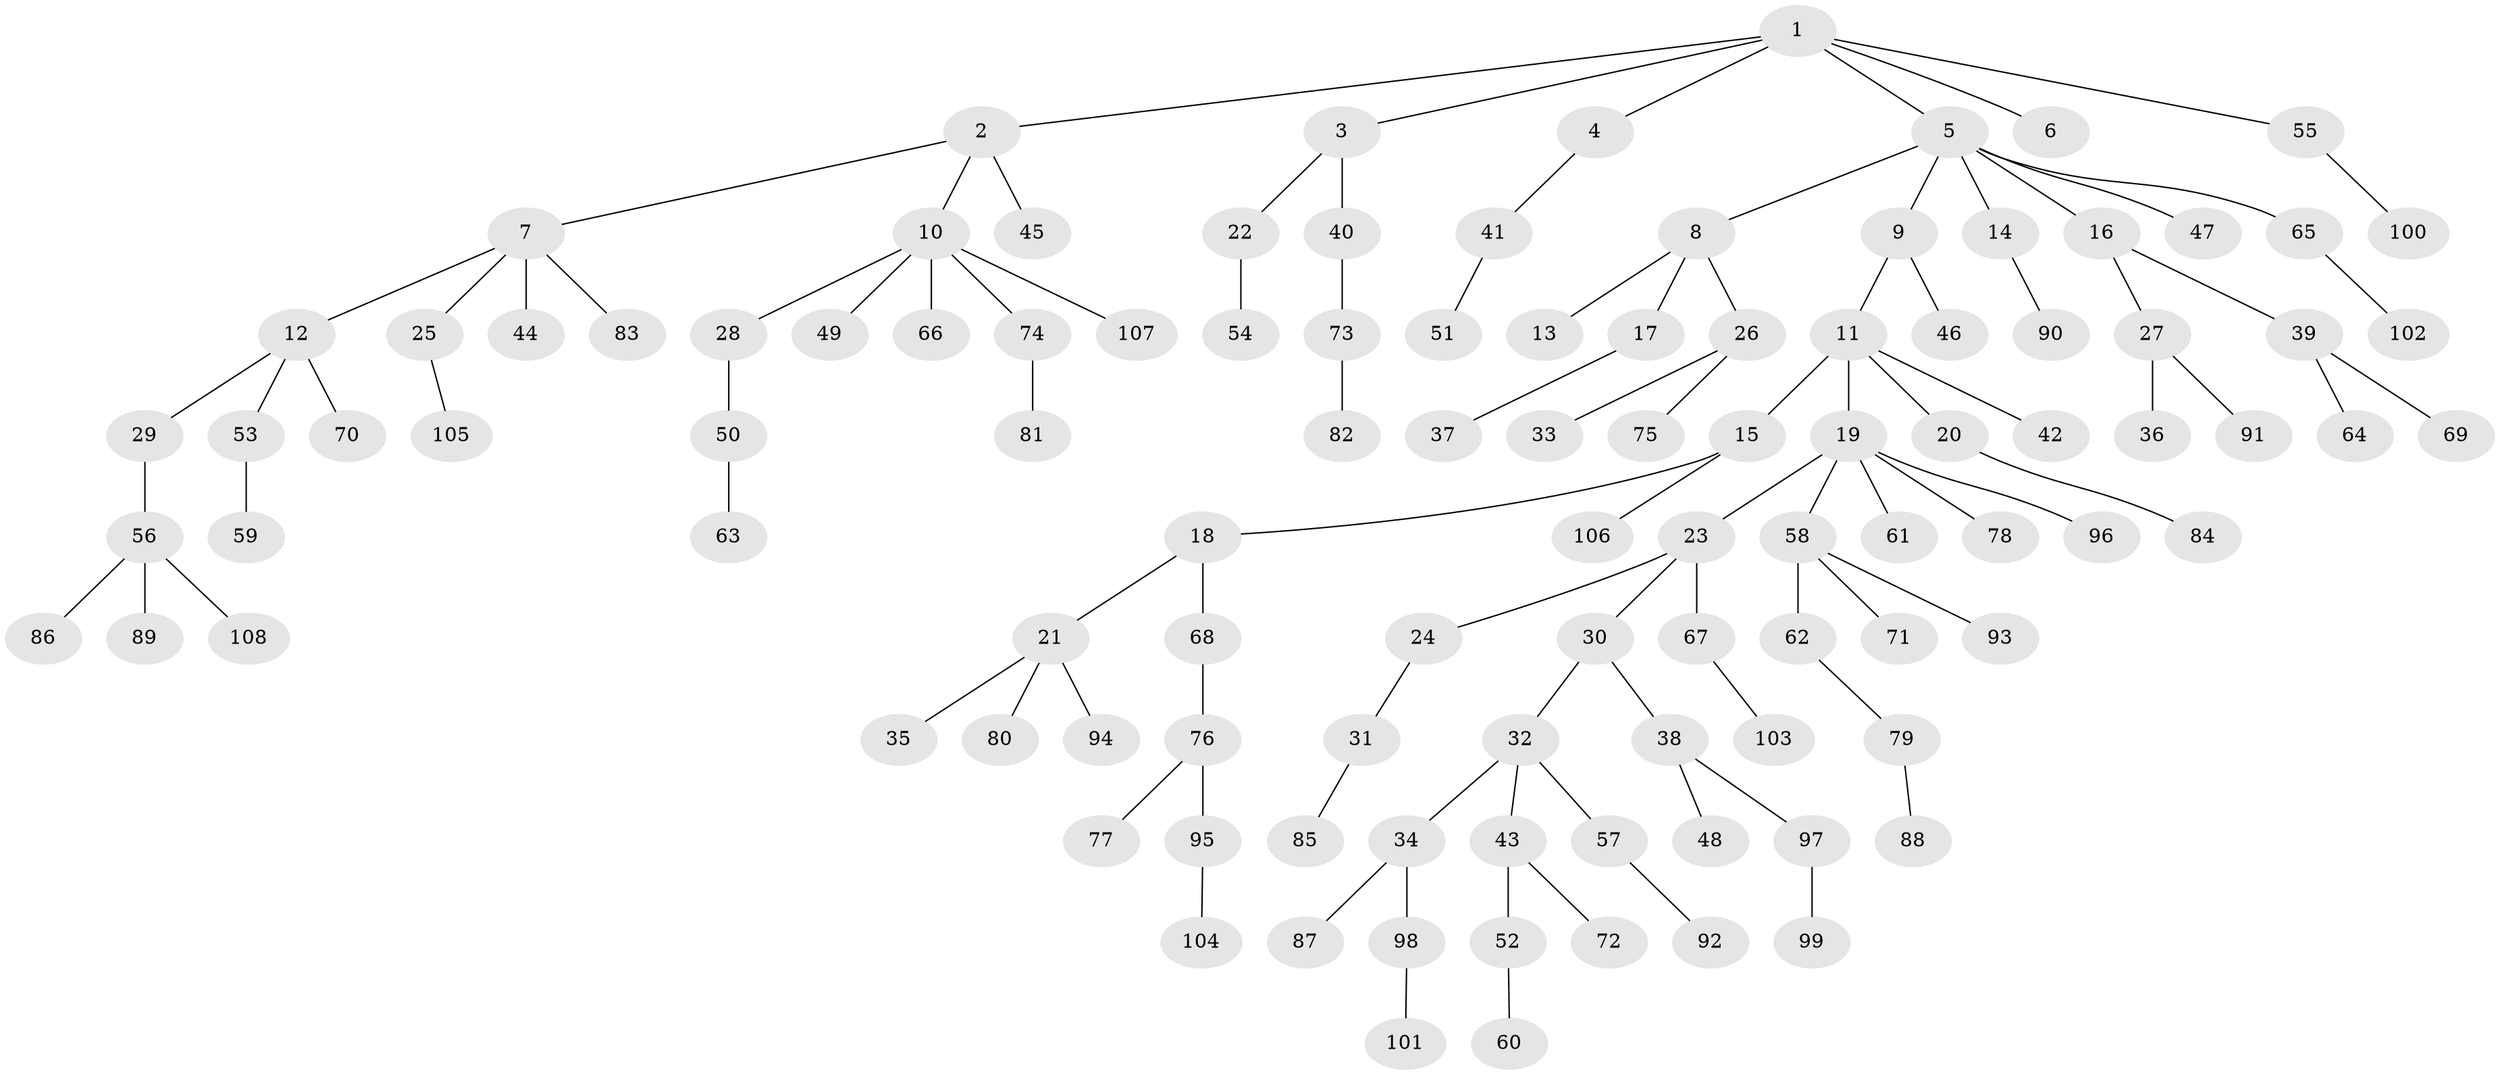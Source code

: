 // coarse degree distribution, {7: 0.046511627906976744, 1: 0.6511627906976745, 2: 0.09302325581395349, 4: 0.09302325581395349, 3: 0.09302325581395349, 6: 0.023255813953488372}
// Generated by graph-tools (version 1.1) at 2025/19/03/04/25 18:19:16]
// undirected, 108 vertices, 107 edges
graph export_dot {
graph [start="1"]
  node [color=gray90,style=filled];
  1;
  2;
  3;
  4;
  5;
  6;
  7;
  8;
  9;
  10;
  11;
  12;
  13;
  14;
  15;
  16;
  17;
  18;
  19;
  20;
  21;
  22;
  23;
  24;
  25;
  26;
  27;
  28;
  29;
  30;
  31;
  32;
  33;
  34;
  35;
  36;
  37;
  38;
  39;
  40;
  41;
  42;
  43;
  44;
  45;
  46;
  47;
  48;
  49;
  50;
  51;
  52;
  53;
  54;
  55;
  56;
  57;
  58;
  59;
  60;
  61;
  62;
  63;
  64;
  65;
  66;
  67;
  68;
  69;
  70;
  71;
  72;
  73;
  74;
  75;
  76;
  77;
  78;
  79;
  80;
  81;
  82;
  83;
  84;
  85;
  86;
  87;
  88;
  89;
  90;
  91;
  92;
  93;
  94;
  95;
  96;
  97;
  98;
  99;
  100;
  101;
  102;
  103;
  104;
  105;
  106;
  107;
  108;
  1 -- 2;
  1 -- 3;
  1 -- 4;
  1 -- 5;
  1 -- 6;
  1 -- 55;
  2 -- 7;
  2 -- 10;
  2 -- 45;
  3 -- 22;
  3 -- 40;
  4 -- 41;
  5 -- 8;
  5 -- 9;
  5 -- 14;
  5 -- 16;
  5 -- 47;
  5 -- 65;
  7 -- 12;
  7 -- 25;
  7 -- 44;
  7 -- 83;
  8 -- 13;
  8 -- 17;
  8 -- 26;
  9 -- 11;
  9 -- 46;
  10 -- 28;
  10 -- 49;
  10 -- 66;
  10 -- 74;
  10 -- 107;
  11 -- 15;
  11 -- 19;
  11 -- 20;
  11 -- 42;
  12 -- 29;
  12 -- 53;
  12 -- 70;
  14 -- 90;
  15 -- 18;
  15 -- 106;
  16 -- 27;
  16 -- 39;
  17 -- 37;
  18 -- 21;
  18 -- 68;
  19 -- 23;
  19 -- 58;
  19 -- 61;
  19 -- 78;
  19 -- 96;
  20 -- 84;
  21 -- 35;
  21 -- 80;
  21 -- 94;
  22 -- 54;
  23 -- 24;
  23 -- 30;
  23 -- 67;
  24 -- 31;
  25 -- 105;
  26 -- 33;
  26 -- 75;
  27 -- 36;
  27 -- 91;
  28 -- 50;
  29 -- 56;
  30 -- 32;
  30 -- 38;
  31 -- 85;
  32 -- 34;
  32 -- 43;
  32 -- 57;
  34 -- 87;
  34 -- 98;
  38 -- 48;
  38 -- 97;
  39 -- 64;
  39 -- 69;
  40 -- 73;
  41 -- 51;
  43 -- 52;
  43 -- 72;
  50 -- 63;
  52 -- 60;
  53 -- 59;
  55 -- 100;
  56 -- 86;
  56 -- 89;
  56 -- 108;
  57 -- 92;
  58 -- 62;
  58 -- 71;
  58 -- 93;
  62 -- 79;
  65 -- 102;
  67 -- 103;
  68 -- 76;
  73 -- 82;
  74 -- 81;
  76 -- 77;
  76 -- 95;
  79 -- 88;
  95 -- 104;
  97 -- 99;
  98 -- 101;
}
